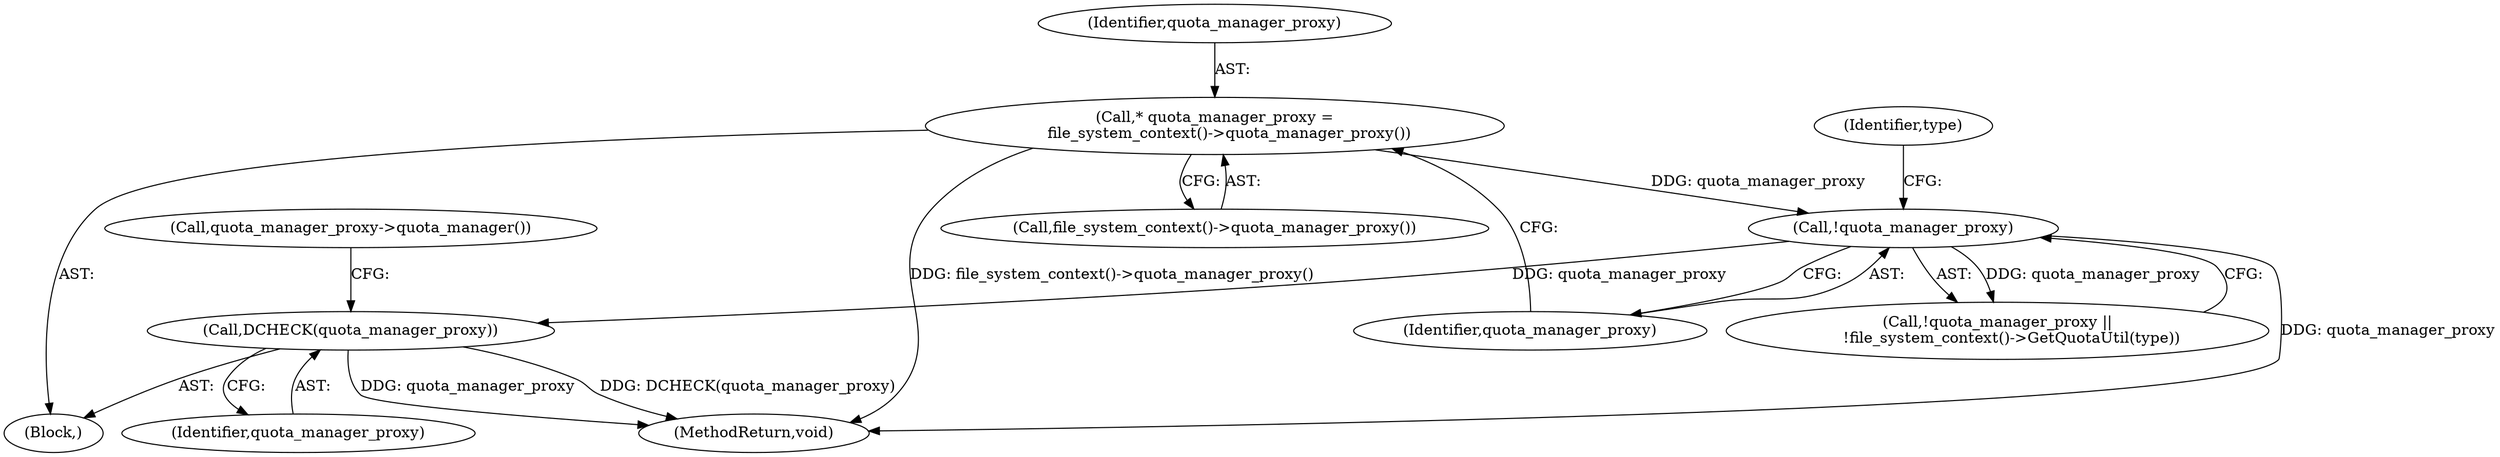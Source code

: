 digraph "0_Chrome_3ea4ba8af75eb37860c15d02af94f272e5bbc235@pointer" {
"1000143" [label="(Call,DCHECK(quota_manager_proxy))"];
"1000112" [label="(Call,!quota_manager_proxy)"];
"1000107" [label="(Call,* quota_manager_proxy =\n      file_system_context()->quota_manager_proxy())"];
"1000108" [label="(Identifier,quota_manager_proxy)"];
"1000116" [label="(Identifier,type)"];
"1000105" [label="(Block,)"];
"1000157" [label="(MethodReturn,void)"];
"1000112" [label="(Call,!quota_manager_proxy)"];
"1000111" [label="(Call,!quota_manager_proxy ||\n      !file_system_context()->GetQuotaUtil(type))"];
"1000144" [label="(Identifier,quota_manager_proxy)"];
"1000109" [label="(Call,file_system_context()->quota_manager_proxy())"];
"1000146" [label="(Call,quota_manager_proxy->quota_manager())"];
"1000107" [label="(Call,* quota_manager_proxy =\n      file_system_context()->quota_manager_proxy())"];
"1000113" [label="(Identifier,quota_manager_proxy)"];
"1000143" [label="(Call,DCHECK(quota_manager_proxy))"];
"1000143" -> "1000105"  [label="AST: "];
"1000143" -> "1000144"  [label="CFG: "];
"1000144" -> "1000143"  [label="AST: "];
"1000146" -> "1000143"  [label="CFG: "];
"1000143" -> "1000157"  [label="DDG: quota_manager_proxy"];
"1000143" -> "1000157"  [label="DDG: DCHECK(quota_manager_proxy)"];
"1000112" -> "1000143"  [label="DDG: quota_manager_proxy"];
"1000112" -> "1000111"  [label="AST: "];
"1000112" -> "1000113"  [label="CFG: "];
"1000113" -> "1000112"  [label="AST: "];
"1000116" -> "1000112"  [label="CFG: "];
"1000111" -> "1000112"  [label="CFG: "];
"1000112" -> "1000157"  [label="DDG: quota_manager_proxy"];
"1000112" -> "1000111"  [label="DDG: quota_manager_proxy"];
"1000107" -> "1000112"  [label="DDG: quota_manager_proxy"];
"1000107" -> "1000105"  [label="AST: "];
"1000107" -> "1000109"  [label="CFG: "];
"1000108" -> "1000107"  [label="AST: "];
"1000109" -> "1000107"  [label="AST: "];
"1000113" -> "1000107"  [label="CFG: "];
"1000107" -> "1000157"  [label="DDG: file_system_context()->quota_manager_proxy()"];
}
